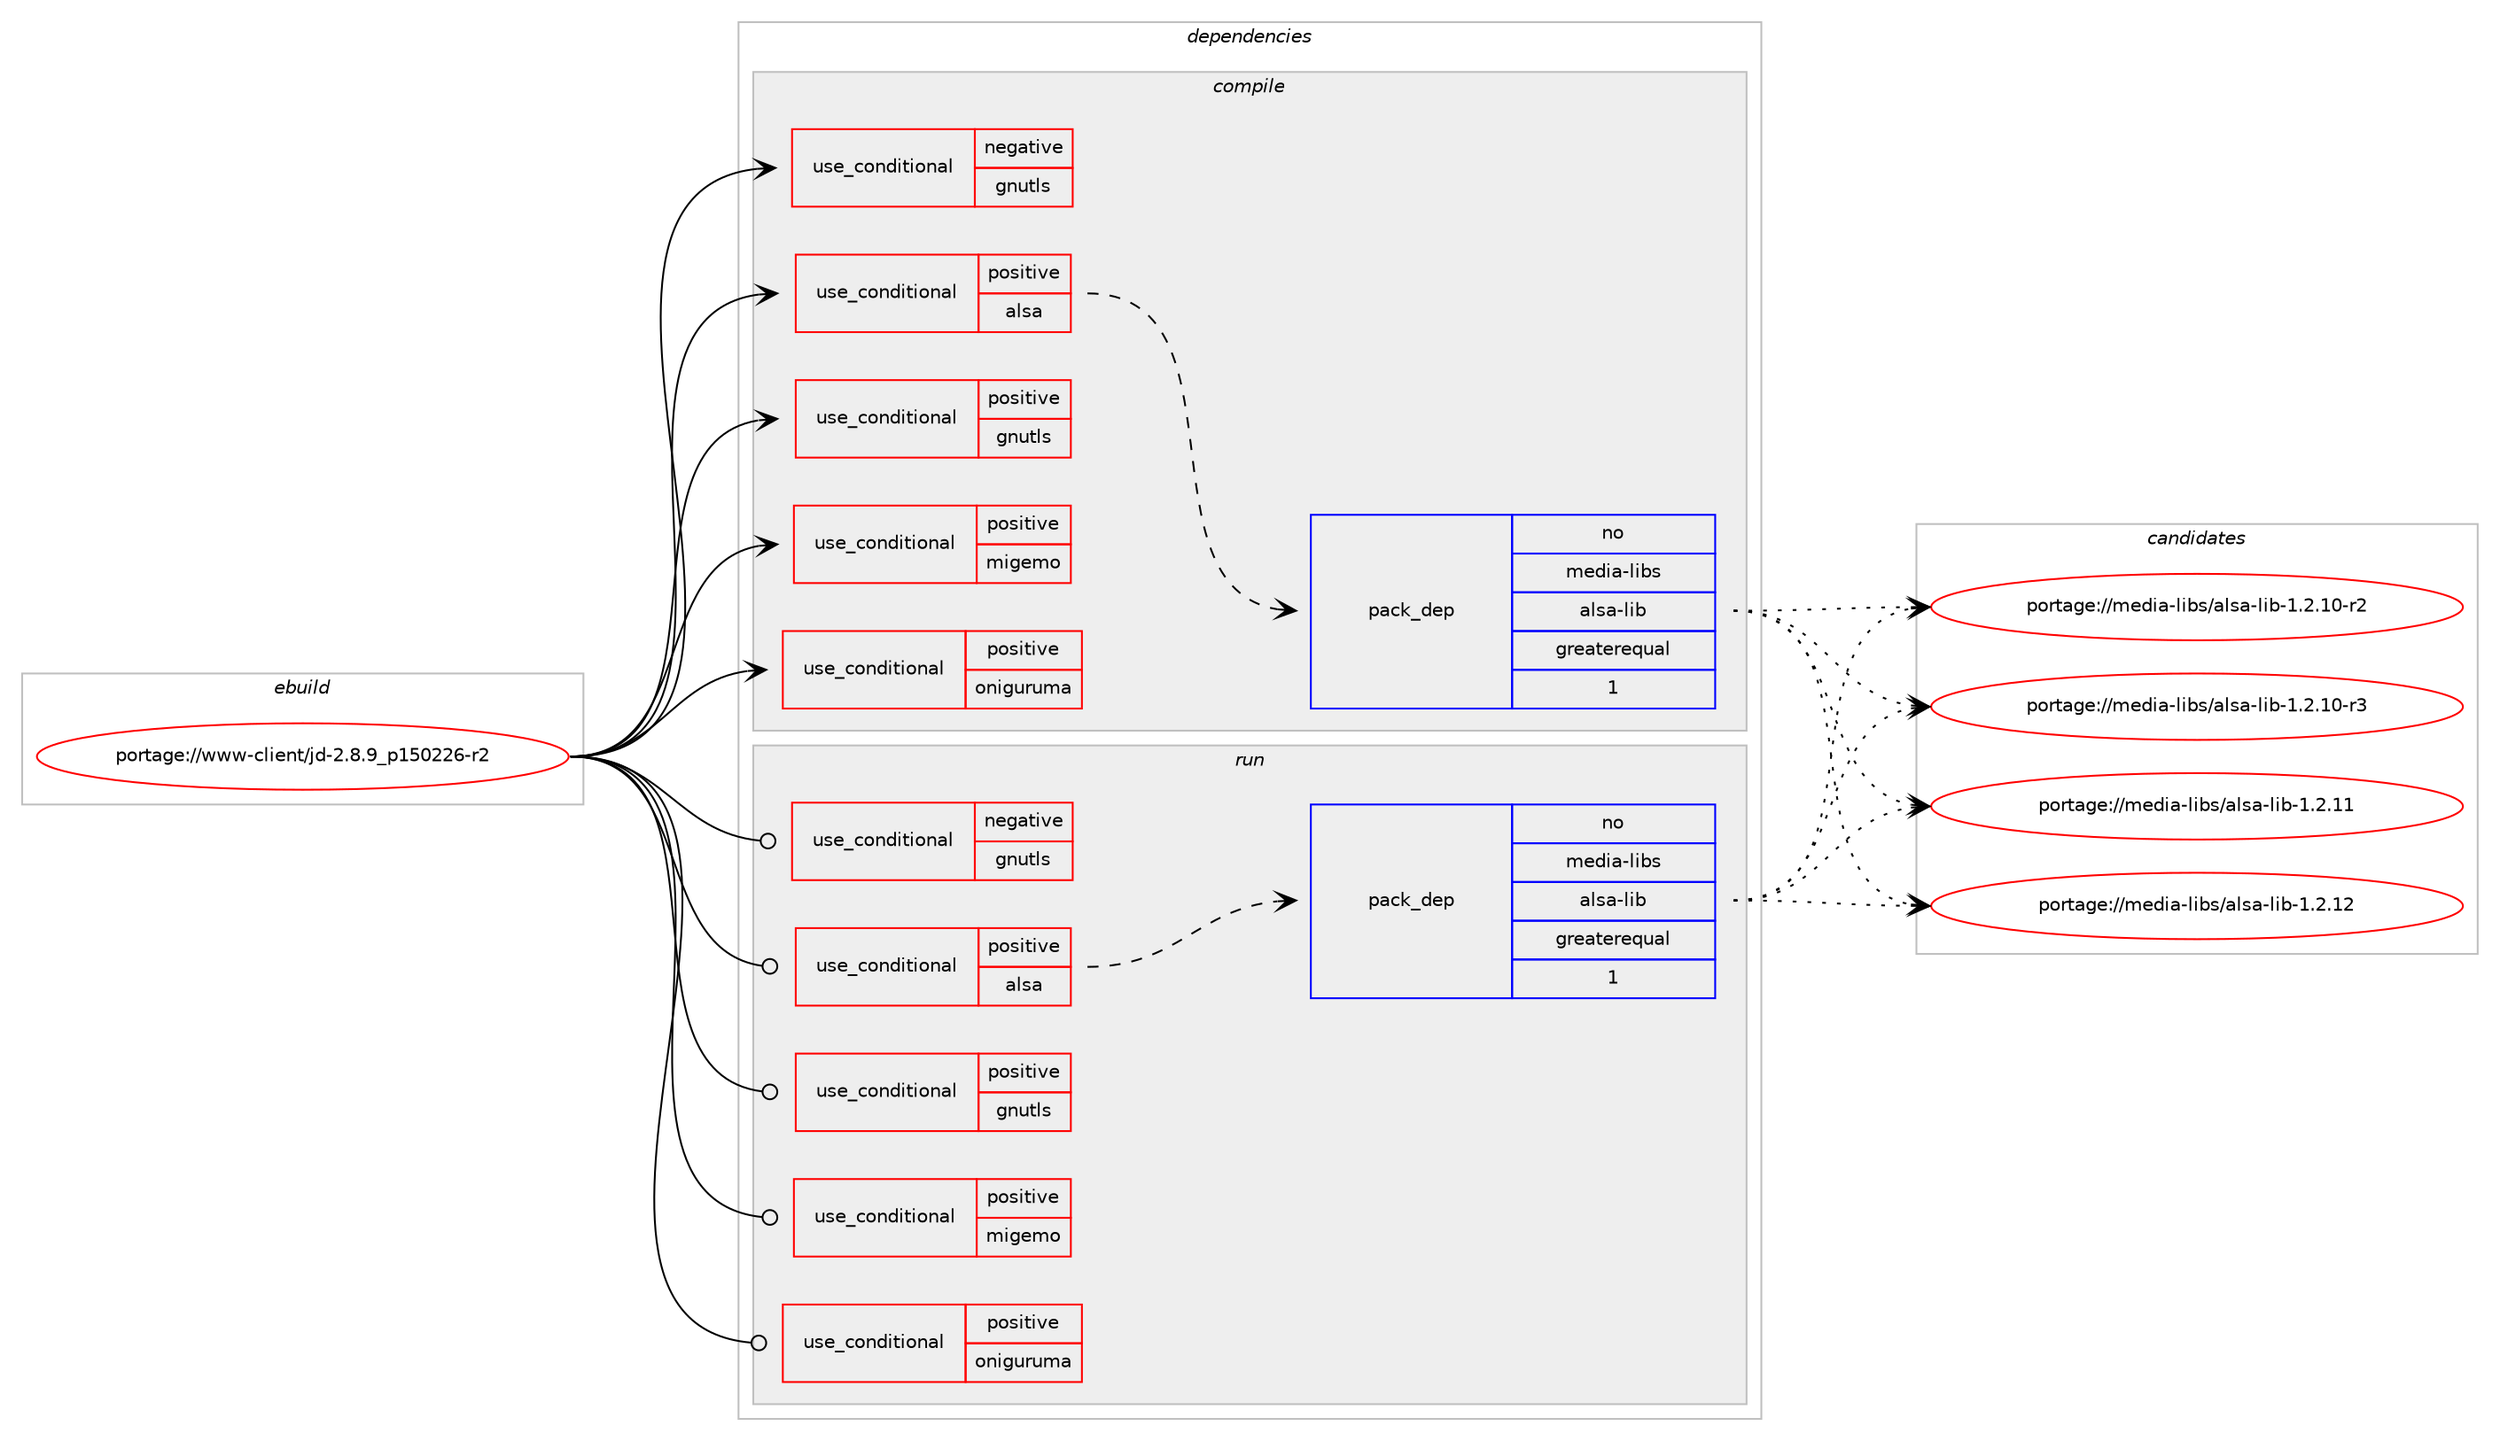 digraph prolog {

# *************
# Graph options
# *************

newrank=true;
concentrate=true;
compound=true;
graph [rankdir=LR,fontname=Helvetica,fontsize=10,ranksep=1.5];#, ranksep=2.5, nodesep=0.2];
edge  [arrowhead=vee];
node  [fontname=Helvetica,fontsize=10];

# **********
# The ebuild
# **********

subgraph cluster_leftcol {
color=gray;
rank=same;
label=<<i>ebuild</i>>;
id [label="portage://www-client/jd-2.8.9_p150226-r2", color=red, width=4, href="../www-client/jd-2.8.9_p150226-r2.svg"];
}

# ****************
# The dependencies
# ****************

subgraph cluster_midcol {
color=gray;
label=<<i>dependencies</i>>;
subgraph cluster_compile {
fillcolor="#eeeeee";
style=filled;
label=<<i>compile</i>>;
subgraph cond117137 {
dependency225787 [label=<<TABLE BORDER="0" CELLBORDER="1" CELLSPACING="0" CELLPADDING="4"><TR><TD ROWSPAN="3" CELLPADDING="10">use_conditional</TD></TR><TR><TD>negative</TD></TR><TR><TD>gnutls</TD></TR></TABLE>>, shape=none, color=red];
# *** BEGIN UNKNOWN DEPENDENCY TYPE (TODO) ***
# dependency225787 -> package_dependency(portage://www-client/jd-2.8.9_p150226-r2,install,no,dev-libs,openssl,none,[,,],[slot(0),equal],[])
# *** END UNKNOWN DEPENDENCY TYPE (TODO) ***

}
id:e -> dependency225787:w [weight=20,style="solid",arrowhead="vee"];
subgraph cond117138 {
dependency225788 [label=<<TABLE BORDER="0" CELLBORDER="1" CELLSPACING="0" CELLPADDING="4"><TR><TD ROWSPAN="3" CELLPADDING="10">use_conditional</TD></TR><TR><TD>positive</TD></TR><TR><TD>alsa</TD></TR></TABLE>>, shape=none, color=red];
subgraph pack105371 {
dependency225789 [label=<<TABLE BORDER="0" CELLBORDER="1" CELLSPACING="0" CELLPADDING="4" WIDTH="220"><TR><TD ROWSPAN="6" CELLPADDING="30">pack_dep</TD></TR><TR><TD WIDTH="110">no</TD></TR><TR><TD>media-libs</TD></TR><TR><TD>alsa-lib</TD></TR><TR><TD>greaterequal</TD></TR><TR><TD>1</TD></TR></TABLE>>, shape=none, color=blue];
}
dependency225788:e -> dependency225789:w [weight=20,style="dashed",arrowhead="vee"];
}
id:e -> dependency225788:w [weight=20,style="solid",arrowhead="vee"];
subgraph cond117139 {
dependency225790 [label=<<TABLE BORDER="0" CELLBORDER="1" CELLSPACING="0" CELLPADDING="4"><TR><TD ROWSPAN="3" CELLPADDING="10">use_conditional</TD></TR><TR><TD>positive</TD></TR><TR><TD>gnutls</TD></TR></TABLE>>, shape=none, color=red];
# *** BEGIN UNKNOWN DEPENDENCY TYPE (TODO) ***
# dependency225790 -> package_dependency(portage://www-client/jd-2.8.9_p150226-r2,install,no,net-libs,gnutls,none,[,,],[],[])
# *** END UNKNOWN DEPENDENCY TYPE (TODO) ***

}
id:e -> dependency225790:w [weight=20,style="solid",arrowhead="vee"];
subgraph cond117140 {
dependency225791 [label=<<TABLE BORDER="0" CELLBORDER="1" CELLSPACING="0" CELLPADDING="4"><TR><TD ROWSPAN="3" CELLPADDING="10">use_conditional</TD></TR><TR><TD>positive</TD></TR><TR><TD>migemo</TD></TR></TABLE>>, shape=none, color=red];
# *** BEGIN UNKNOWN DEPENDENCY TYPE (TODO) ***
# dependency225791 -> package_dependency(portage://www-client/jd-2.8.9_p150226-r2,install,no,app-text,cmigemo,none,[,,],[],[])
# *** END UNKNOWN DEPENDENCY TYPE (TODO) ***

}
id:e -> dependency225791:w [weight=20,style="solid",arrowhead="vee"];
subgraph cond117141 {
dependency225792 [label=<<TABLE BORDER="0" CELLBORDER="1" CELLSPACING="0" CELLPADDING="4"><TR><TD ROWSPAN="3" CELLPADDING="10">use_conditional</TD></TR><TR><TD>positive</TD></TR><TR><TD>oniguruma</TD></TR></TABLE>>, shape=none, color=red];
# *** BEGIN UNKNOWN DEPENDENCY TYPE (TODO) ***
# dependency225792 -> package_dependency(portage://www-client/jd-2.8.9_p150226-r2,install,no,dev-libs,oniguruma,none,[,,],[],[])
# *** END UNKNOWN DEPENDENCY TYPE (TODO) ***

}
id:e -> dependency225792:w [weight=20,style="solid",arrowhead="vee"];
# *** BEGIN UNKNOWN DEPENDENCY TYPE (TODO) ***
# id -> package_dependency(portage://www-client/jd-2.8.9_p150226-r2,install,no,dev-cpp,gtkmm,none,[,,],[slot(2.4)],[])
# *** END UNKNOWN DEPENDENCY TYPE (TODO) ***

# *** BEGIN UNKNOWN DEPENDENCY TYPE (TODO) ***
# id -> package_dependency(portage://www-client/jd-2.8.9_p150226-r2,install,no,dev-libs,glib,none,[,,],[slot(2)],[])
# *** END UNKNOWN DEPENDENCY TYPE (TODO) ***

# *** BEGIN UNKNOWN DEPENDENCY TYPE (TODO) ***
# id -> package_dependency(portage://www-client/jd-2.8.9_p150226-r2,install,no,sys-libs,zlib,none,[,,],[],[])
# *** END UNKNOWN DEPENDENCY TYPE (TODO) ***

# *** BEGIN UNKNOWN DEPENDENCY TYPE (TODO) ***
# id -> package_dependency(portage://www-client/jd-2.8.9_p150226-r2,install,no,virtual,libcrypt,none,[,,],any_same_slot,[])
# *** END UNKNOWN DEPENDENCY TYPE (TODO) ***

# *** BEGIN UNKNOWN DEPENDENCY TYPE (TODO) ***
# id -> package_dependency(portage://www-client/jd-2.8.9_p150226-r2,install,no,x11-libs,libICE,none,[,,],[],[])
# *** END UNKNOWN DEPENDENCY TYPE (TODO) ***

# *** BEGIN UNKNOWN DEPENDENCY TYPE (TODO) ***
# id -> package_dependency(portage://www-client/jd-2.8.9_p150226-r2,install,no,x11-libs,libSM,none,[,,],[],[])
# *** END UNKNOWN DEPENDENCY TYPE (TODO) ***

# *** BEGIN UNKNOWN DEPENDENCY TYPE (TODO) ***
# id -> package_dependency(portage://www-client/jd-2.8.9_p150226-r2,install,no,x11-misc,xdg-utils,none,[,,],[],[])
# *** END UNKNOWN DEPENDENCY TYPE (TODO) ***

}
subgraph cluster_compileandrun {
fillcolor="#eeeeee";
style=filled;
label=<<i>compile and run</i>>;
}
subgraph cluster_run {
fillcolor="#eeeeee";
style=filled;
label=<<i>run</i>>;
subgraph cond117142 {
dependency225793 [label=<<TABLE BORDER="0" CELLBORDER="1" CELLSPACING="0" CELLPADDING="4"><TR><TD ROWSPAN="3" CELLPADDING="10">use_conditional</TD></TR><TR><TD>negative</TD></TR><TR><TD>gnutls</TD></TR></TABLE>>, shape=none, color=red];
# *** BEGIN UNKNOWN DEPENDENCY TYPE (TODO) ***
# dependency225793 -> package_dependency(portage://www-client/jd-2.8.9_p150226-r2,run,no,dev-libs,openssl,none,[,,],[slot(0),equal],[])
# *** END UNKNOWN DEPENDENCY TYPE (TODO) ***

}
id:e -> dependency225793:w [weight=20,style="solid",arrowhead="odot"];
subgraph cond117143 {
dependency225794 [label=<<TABLE BORDER="0" CELLBORDER="1" CELLSPACING="0" CELLPADDING="4"><TR><TD ROWSPAN="3" CELLPADDING="10">use_conditional</TD></TR><TR><TD>positive</TD></TR><TR><TD>alsa</TD></TR></TABLE>>, shape=none, color=red];
subgraph pack105372 {
dependency225795 [label=<<TABLE BORDER="0" CELLBORDER="1" CELLSPACING="0" CELLPADDING="4" WIDTH="220"><TR><TD ROWSPAN="6" CELLPADDING="30">pack_dep</TD></TR><TR><TD WIDTH="110">no</TD></TR><TR><TD>media-libs</TD></TR><TR><TD>alsa-lib</TD></TR><TR><TD>greaterequal</TD></TR><TR><TD>1</TD></TR></TABLE>>, shape=none, color=blue];
}
dependency225794:e -> dependency225795:w [weight=20,style="dashed",arrowhead="vee"];
}
id:e -> dependency225794:w [weight=20,style="solid",arrowhead="odot"];
subgraph cond117144 {
dependency225796 [label=<<TABLE BORDER="0" CELLBORDER="1" CELLSPACING="0" CELLPADDING="4"><TR><TD ROWSPAN="3" CELLPADDING="10">use_conditional</TD></TR><TR><TD>positive</TD></TR><TR><TD>gnutls</TD></TR></TABLE>>, shape=none, color=red];
# *** BEGIN UNKNOWN DEPENDENCY TYPE (TODO) ***
# dependency225796 -> package_dependency(portage://www-client/jd-2.8.9_p150226-r2,run,no,net-libs,gnutls,none,[,,],[],[])
# *** END UNKNOWN DEPENDENCY TYPE (TODO) ***

}
id:e -> dependency225796:w [weight=20,style="solid",arrowhead="odot"];
subgraph cond117145 {
dependency225797 [label=<<TABLE BORDER="0" CELLBORDER="1" CELLSPACING="0" CELLPADDING="4"><TR><TD ROWSPAN="3" CELLPADDING="10">use_conditional</TD></TR><TR><TD>positive</TD></TR><TR><TD>migemo</TD></TR></TABLE>>, shape=none, color=red];
# *** BEGIN UNKNOWN DEPENDENCY TYPE (TODO) ***
# dependency225797 -> package_dependency(portage://www-client/jd-2.8.9_p150226-r2,run,no,app-text,cmigemo,none,[,,],[],[])
# *** END UNKNOWN DEPENDENCY TYPE (TODO) ***

}
id:e -> dependency225797:w [weight=20,style="solid",arrowhead="odot"];
subgraph cond117146 {
dependency225798 [label=<<TABLE BORDER="0" CELLBORDER="1" CELLSPACING="0" CELLPADDING="4"><TR><TD ROWSPAN="3" CELLPADDING="10">use_conditional</TD></TR><TR><TD>positive</TD></TR><TR><TD>oniguruma</TD></TR></TABLE>>, shape=none, color=red];
# *** BEGIN UNKNOWN DEPENDENCY TYPE (TODO) ***
# dependency225798 -> package_dependency(portage://www-client/jd-2.8.9_p150226-r2,run,no,dev-libs,oniguruma,none,[,,],[],[])
# *** END UNKNOWN DEPENDENCY TYPE (TODO) ***

}
id:e -> dependency225798:w [weight=20,style="solid",arrowhead="odot"];
# *** BEGIN UNKNOWN DEPENDENCY TYPE (TODO) ***
# id -> package_dependency(portage://www-client/jd-2.8.9_p150226-r2,run,no,dev-cpp,gtkmm,none,[,,],[slot(2.4)],[])
# *** END UNKNOWN DEPENDENCY TYPE (TODO) ***

# *** BEGIN UNKNOWN DEPENDENCY TYPE (TODO) ***
# id -> package_dependency(portage://www-client/jd-2.8.9_p150226-r2,run,no,dev-libs,glib,none,[,,],[slot(2)],[])
# *** END UNKNOWN DEPENDENCY TYPE (TODO) ***

# *** BEGIN UNKNOWN DEPENDENCY TYPE (TODO) ***
# id -> package_dependency(portage://www-client/jd-2.8.9_p150226-r2,run,no,sys-libs,zlib,none,[,,],[],[])
# *** END UNKNOWN DEPENDENCY TYPE (TODO) ***

# *** BEGIN UNKNOWN DEPENDENCY TYPE (TODO) ***
# id -> package_dependency(portage://www-client/jd-2.8.9_p150226-r2,run,no,virtual,libcrypt,none,[,,],any_same_slot,[])
# *** END UNKNOWN DEPENDENCY TYPE (TODO) ***

# *** BEGIN UNKNOWN DEPENDENCY TYPE (TODO) ***
# id -> package_dependency(portage://www-client/jd-2.8.9_p150226-r2,run,no,x11-libs,libICE,none,[,,],[],[])
# *** END UNKNOWN DEPENDENCY TYPE (TODO) ***

# *** BEGIN UNKNOWN DEPENDENCY TYPE (TODO) ***
# id -> package_dependency(portage://www-client/jd-2.8.9_p150226-r2,run,no,x11-libs,libSM,none,[,,],[],[])
# *** END UNKNOWN DEPENDENCY TYPE (TODO) ***

# *** BEGIN UNKNOWN DEPENDENCY TYPE (TODO) ***
# id -> package_dependency(portage://www-client/jd-2.8.9_p150226-r2,run,no,x11-misc,xdg-utils,none,[,,],[],[])
# *** END UNKNOWN DEPENDENCY TYPE (TODO) ***

}
}

# **************
# The candidates
# **************

subgraph cluster_choices {
rank=same;
color=gray;
label=<<i>candidates</i>>;

subgraph choice105371 {
color=black;
nodesep=1;
choice1091011001059745108105981154797108115974510810598454946504649484511450 [label="portage://media-libs/alsa-lib-1.2.10-r2", color=red, width=4,href="../media-libs/alsa-lib-1.2.10-r2.svg"];
choice1091011001059745108105981154797108115974510810598454946504649484511451 [label="portage://media-libs/alsa-lib-1.2.10-r3", color=red, width=4,href="../media-libs/alsa-lib-1.2.10-r3.svg"];
choice109101100105974510810598115479710811597451081059845494650464949 [label="portage://media-libs/alsa-lib-1.2.11", color=red, width=4,href="../media-libs/alsa-lib-1.2.11.svg"];
choice109101100105974510810598115479710811597451081059845494650464950 [label="portage://media-libs/alsa-lib-1.2.12", color=red, width=4,href="../media-libs/alsa-lib-1.2.12.svg"];
dependency225789:e -> choice1091011001059745108105981154797108115974510810598454946504649484511450:w [style=dotted,weight="100"];
dependency225789:e -> choice1091011001059745108105981154797108115974510810598454946504649484511451:w [style=dotted,weight="100"];
dependency225789:e -> choice109101100105974510810598115479710811597451081059845494650464949:w [style=dotted,weight="100"];
dependency225789:e -> choice109101100105974510810598115479710811597451081059845494650464950:w [style=dotted,weight="100"];
}
subgraph choice105372 {
color=black;
nodesep=1;
choice1091011001059745108105981154797108115974510810598454946504649484511450 [label="portage://media-libs/alsa-lib-1.2.10-r2", color=red, width=4,href="../media-libs/alsa-lib-1.2.10-r2.svg"];
choice1091011001059745108105981154797108115974510810598454946504649484511451 [label="portage://media-libs/alsa-lib-1.2.10-r3", color=red, width=4,href="../media-libs/alsa-lib-1.2.10-r3.svg"];
choice109101100105974510810598115479710811597451081059845494650464949 [label="portage://media-libs/alsa-lib-1.2.11", color=red, width=4,href="../media-libs/alsa-lib-1.2.11.svg"];
choice109101100105974510810598115479710811597451081059845494650464950 [label="portage://media-libs/alsa-lib-1.2.12", color=red, width=4,href="../media-libs/alsa-lib-1.2.12.svg"];
dependency225795:e -> choice1091011001059745108105981154797108115974510810598454946504649484511450:w [style=dotted,weight="100"];
dependency225795:e -> choice1091011001059745108105981154797108115974510810598454946504649484511451:w [style=dotted,weight="100"];
dependency225795:e -> choice109101100105974510810598115479710811597451081059845494650464949:w [style=dotted,weight="100"];
dependency225795:e -> choice109101100105974510810598115479710811597451081059845494650464950:w [style=dotted,weight="100"];
}
}

}
